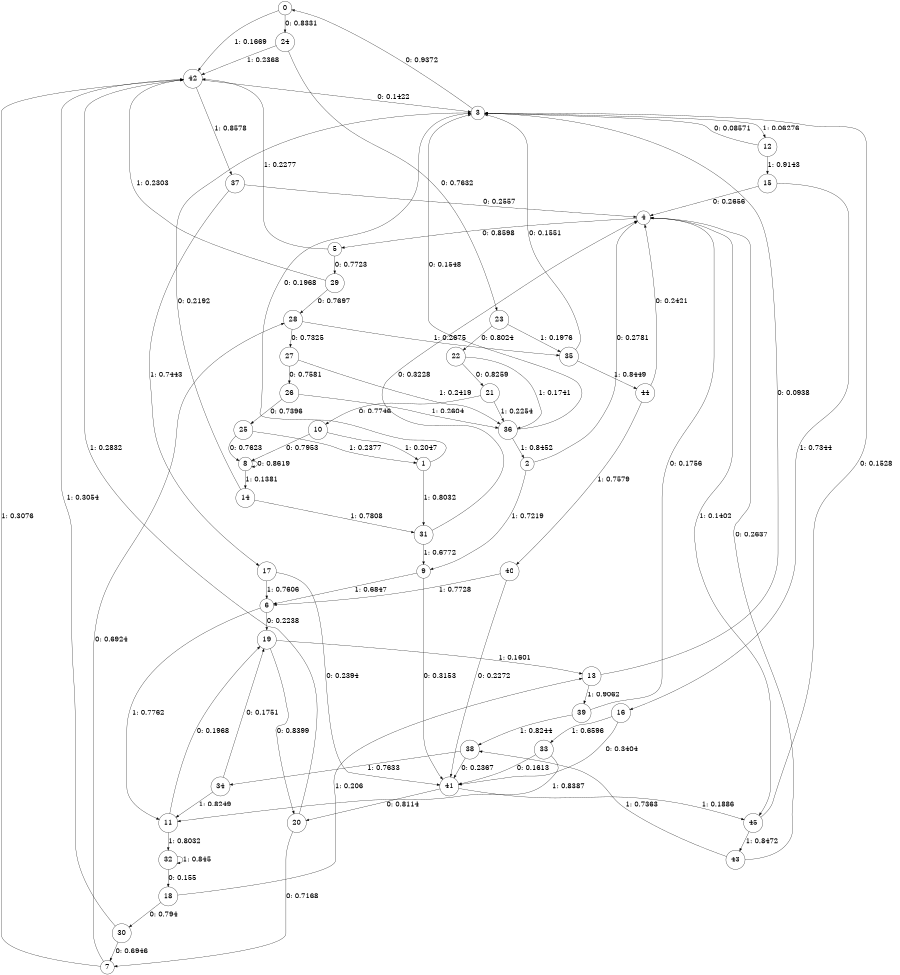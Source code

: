 digraph "ch10randomL9" {
size = "6,8.5";
ratio = "fill";
node [shape = circle];
node [fontsize = 24];
edge [fontsize = 24];
0 -> 24 [label = "0: 0.8331   "];
0 -> 42 [label = "1: 0.1669   "];
1 -> 3 [label = "0: 0.1968   "];
1 -> 31 [label = "1: 0.8032   "];
2 -> 4 [label = "0: 0.2781   "];
2 -> 9 [label = "1: 0.7219   "];
3 -> 0 [label = "0: 0.9372   "];
3 -> 12 [label = "1: 0.06276  "];
4 -> 5 [label = "0: 0.8598   "];
4 -> 45 [label = "1: 0.1402   "];
5 -> 29 [label = "0: 0.7723   "];
5 -> 42 [label = "1: 0.2277   "];
6 -> 19 [label = "0: 0.2238   "];
6 -> 11 [label = "1: 0.7762   "];
7 -> 28 [label = "0: 0.6924   "];
7 -> 42 [label = "1: 0.3076   "];
8 -> 8 [label = "0: 0.8619   "];
8 -> 14 [label = "1: 0.1381   "];
9 -> 41 [label = "0: 0.3153   "];
9 -> 6 [label = "1: 0.6847   "];
10 -> 8 [label = "0: 0.7953   "];
10 -> 1 [label = "1: 0.2047   "];
11 -> 19 [label = "0: 0.1968   "];
11 -> 32 [label = "1: 0.8032   "];
12 -> 3 [label = "0: 0.08571  "];
12 -> 15 [label = "1: 0.9143   "];
13 -> 3 [label = "0: 0.0938   "];
13 -> 39 [label = "1: 0.9062   "];
14 -> 3 [label = "0: 0.2192   "];
14 -> 31 [label = "1: 0.7808   "];
15 -> 4 [label = "0: 0.2656   "];
15 -> 16 [label = "1: 0.7344   "];
16 -> 41 [label = "0: 0.3404   "];
16 -> 33 [label = "1: 0.6596   "];
17 -> 41 [label = "0: 0.2394   "];
17 -> 6 [label = "1: 0.7606   "];
18 -> 30 [label = "0: 0.794    "];
18 -> 13 [label = "1: 0.206    "];
19 -> 20 [label = "0: 0.8399   "];
19 -> 13 [label = "1: 0.1601   "];
20 -> 7 [label = "0: 0.7168   "];
20 -> 42 [label = "1: 0.2832   "];
21 -> 10 [label = "0: 0.7746   "];
21 -> 36 [label = "1: 0.2254   "];
22 -> 21 [label = "0: 0.8259   "];
22 -> 36 [label = "1: 0.1741   "];
23 -> 22 [label = "0: 0.8024   "];
23 -> 35 [label = "1: 0.1976   "];
24 -> 23 [label = "0: 0.7632   "];
24 -> 42 [label = "1: 0.2368   "];
25 -> 8 [label = "0: 0.7623   "];
25 -> 1 [label = "1: 0.2377   "];
26 -> 25 [label = "0: 0.7396   "];
26 -> 36 [label = "1: 0.2604   "];
27 -> 26 [label = "0: 0.7581   "];
27 -> 36 [label = "1: 0.2419   "];
28 -> 27 [label = "0: 0.7325   "];
28 -> 35 [label = "1: 0.2675   "];
29 -> 28 [label = "0: 0.7697   "];
29 -> 42 [label = "1: 0.2303   "];
30 -> 7 [label = "0: 0.6946   "];
30 -> 42 [label = "1: 0.3054   "];
31 -> 4 [label = "0: 0.3228   "];
31 -> 9 [label = "1: 0.6772   "];
32 -> 18 [label = "0: 0.155    "];
32 -> 32 [label = "1: 0.845    "];
33 -> 41 [label = "0: 0.1613   "];
33 -> 11 [label = "1: 0.8387   "];
34 -> 19 [label = "0: 0.1751   "];
34 -> 11 [label = "1: 0.8249   "];
35 -> 3 [label = "0: 0.1551   "];
35 -> 44 [label = "1: 0.8449   "];
36 -> 3 [label = "0: 0.1548   "];
36 -> 2 [label = "1: 0.8452   "];
37 -> 4 [label = "0: 0.2557   "];
37 -> 17 [label = "1: 0.7443   "];
38 -> 41 [label = "0: 0.2367   "];
38 -> 34 [label = "1: 0.7633   "];
39 -> 4 [label = "0: 0.1756   "];
39 -> 38 [label = "1: 0.8244   "];
40 -> 41 [label = "0: 0.2272   "];
40 -> 6 [label = "1: 0.7728   "];
41 -> 20 [label = "0: 0.8114   "];
41 -> 45 [label = "1: 0.1886   "];
42 -> 3 [label = "0: 0.1422   "];
42 -> 37 [label = "1: 0.8578   "];
43 -> 4 [label = "0: 0.2637   "];
43 -> 38 [label = "1: 0.7363   "];
44 -> 4 [label = "0: 0.2421   "];
44 -> 40 [label = "1: 0.7579   "];
45 -> 3 [label = "0: 0.1528   "];
45 -> 43 [label = "1: 0.8472   "];
}